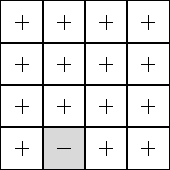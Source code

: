 size(3cm);

int n = 4;

pen grid = defaultpen;

fill((1,0)--(2,0)--(2,1)--(1,1)--cycle, gray(0.85));

for (int i = 0; i <= n; ++i) {
    draw((0,i)--(n,i), grid);
    draw((i,0)--(i,n), grid);
}

for (int i = 0; i < n; ++i) {
    for (int j = 0; j < n; ++j) {
        string l = "$+$";
        if (i == 0 && j == 1)
            l = "$-$";
        label(l, (0.5, 0.5) + (j, i));
    }
}

